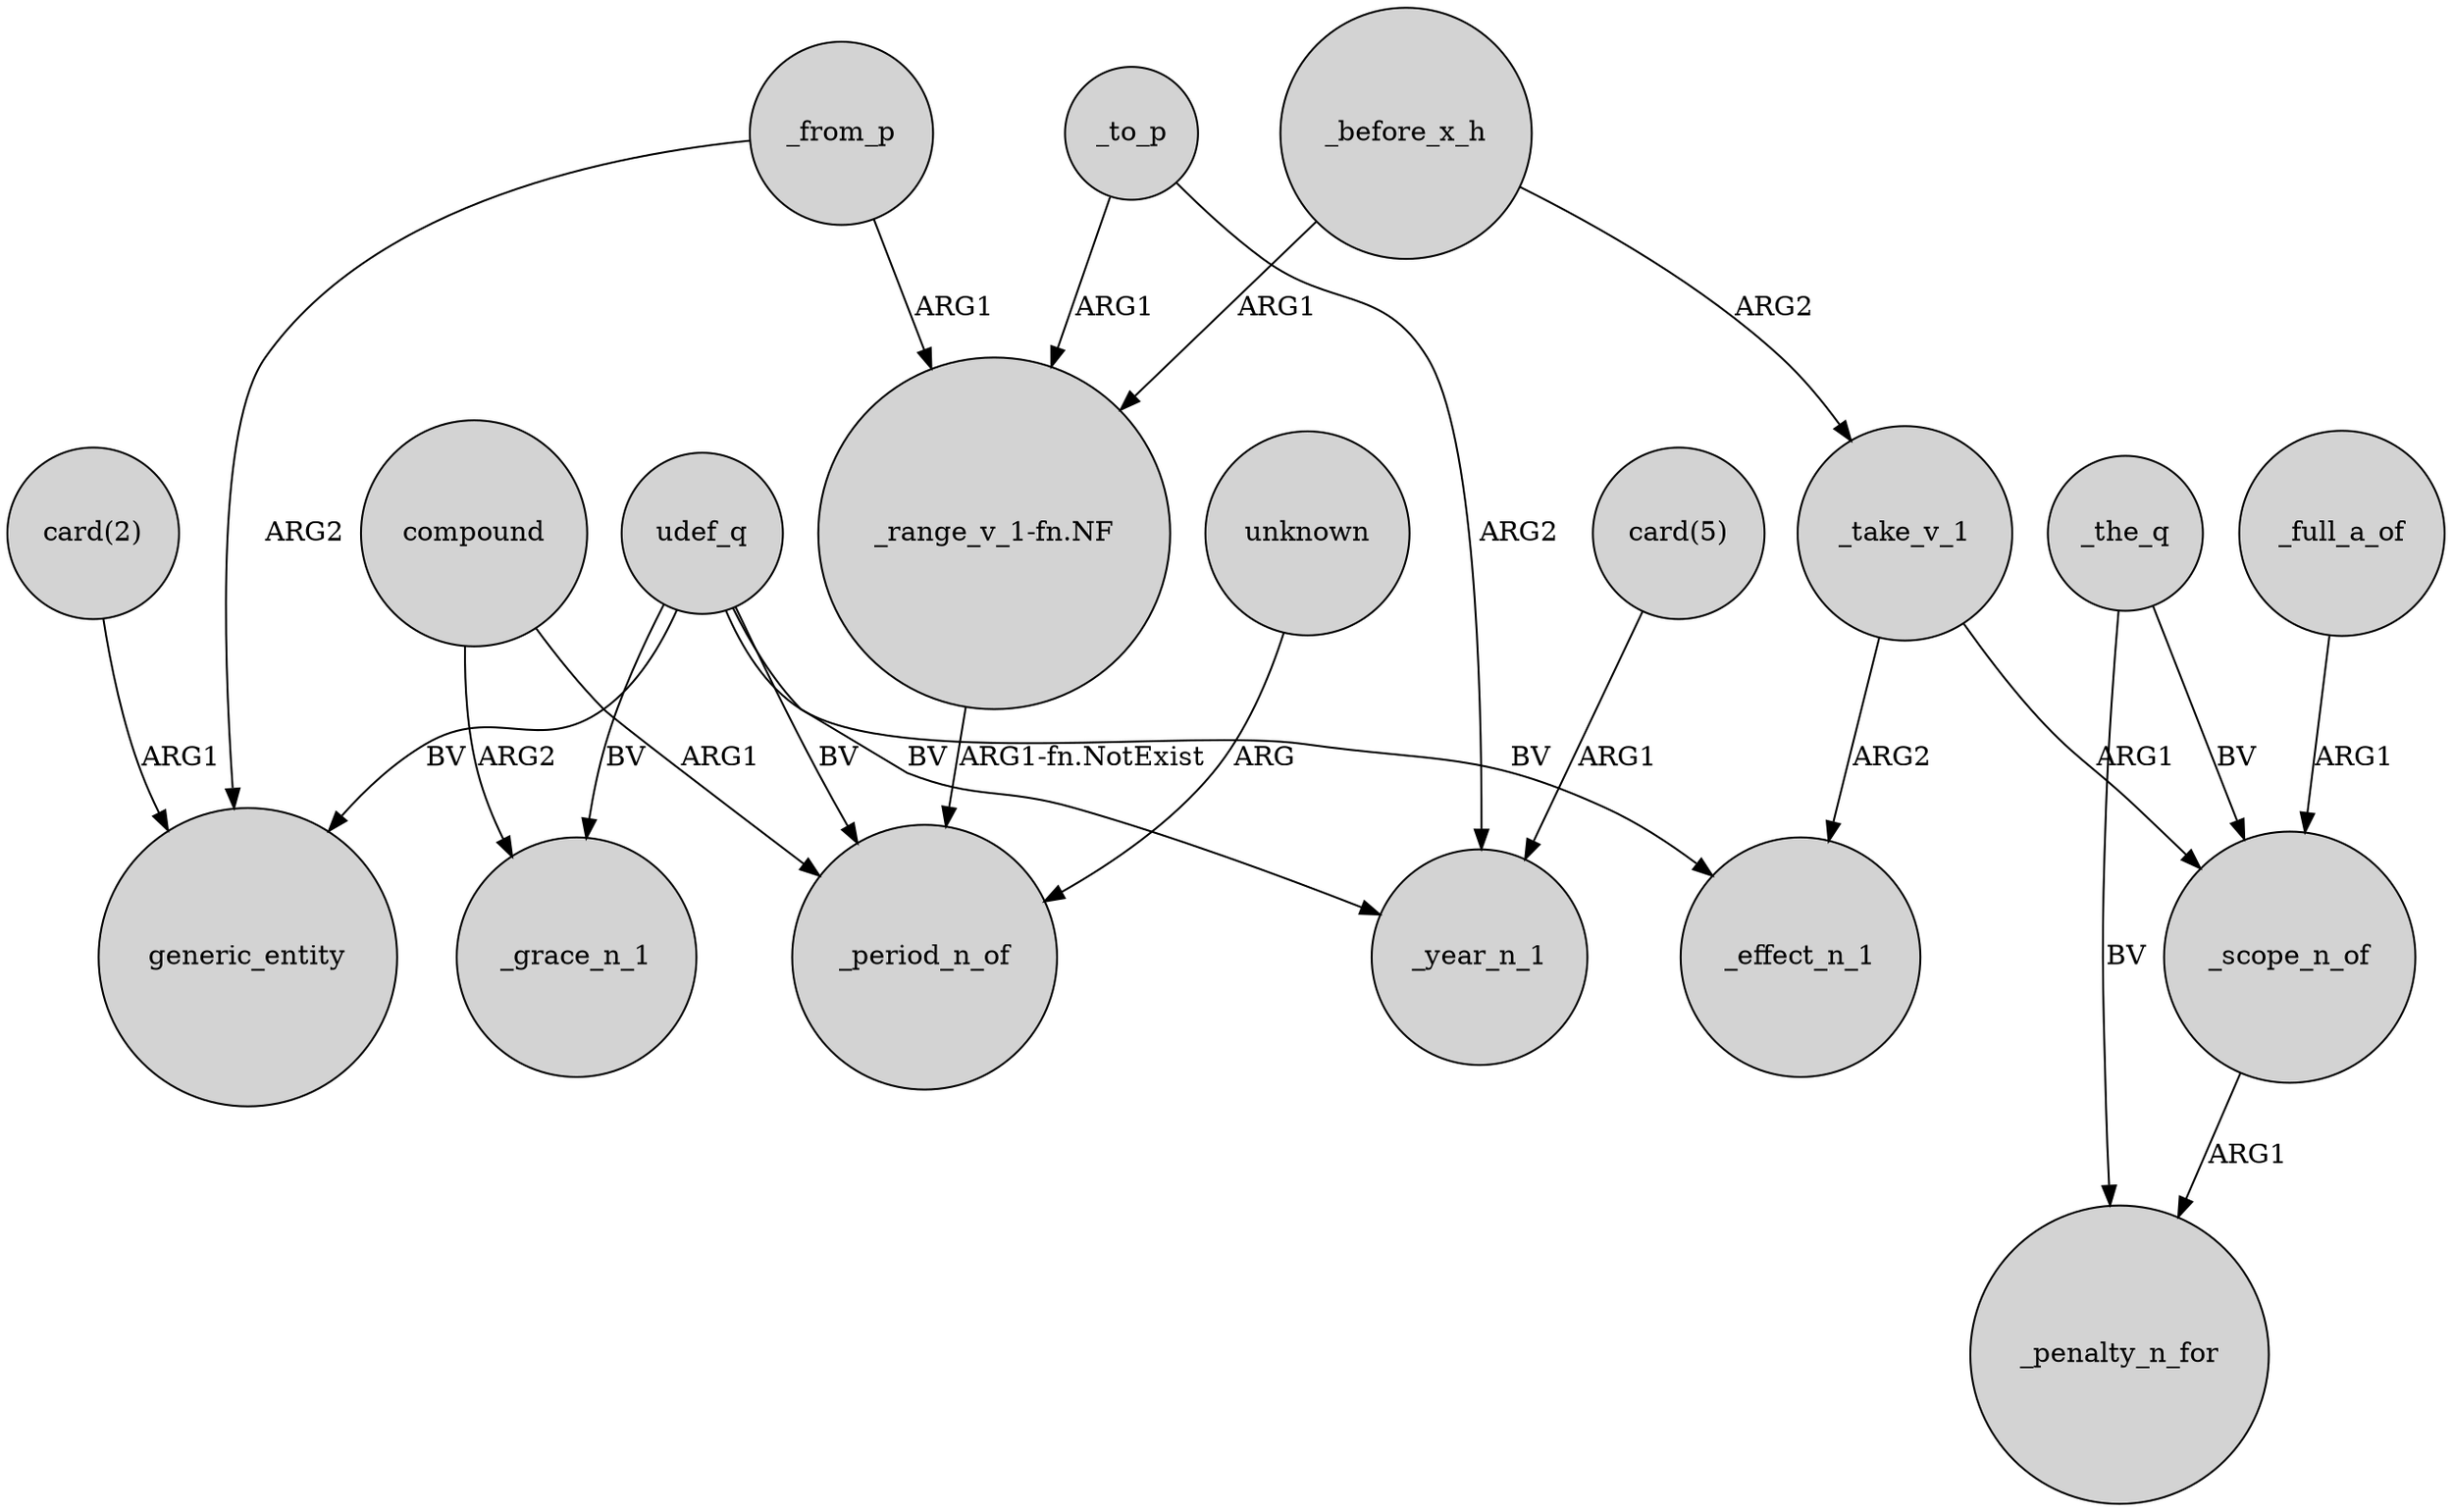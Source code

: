 digraph {
	node [shape=circle style=filled]
	udef_q -> generic_entity [label=BV]
	"card(5)" -> _year_n_1 [label=ARG1]
	compound -> _grace_n_1 [label=ARG2]
	_before_x_h -> "_range_v_1-fn.NF" [label=ARG1]
	udef_q -> _grace_n_1 [label=BV]
	unknown -> _period_n_of [label=ARG]
	_before_x_h -> _take_v_1 [label=ARG2]
	_from_p -> generic_entity [label=ARG2]
	udef_q -> _period_n_of [label=BV]
	_to_p -> "_range_v_1-fn.NF" [label=ARG1]
	udef_q -> _effect_n_1 [label=BV]
	"_range_v_1-fn.NF" -> _period_n_of [label="ARG1-fn.NotExist"]
	_scope_n_of -> _penalty_n_for [label=ARG1]
	compound -> _period_n_of [label=ARG1]
	_take_v_1 -> _scope_n_of [label=ARG1]
	_full_a_of -> _scope_n_of [label=ARG1]
	_to_p -> _year_n_1 [label=ARG2]
	_the_q -> _scope_n_of [label=BV]
	_take_v_1 -> _effect_n_1 [label=ARG2]
	udef_q -> _year_n_1 [label=BV]
	_from_p -> "_range_v_1-fn.NF" [label=ARG1]
	"card(2)" -> generic_entity [label=ARG1]
	_the_q -> _penalty_n_for [label=BV]
}
